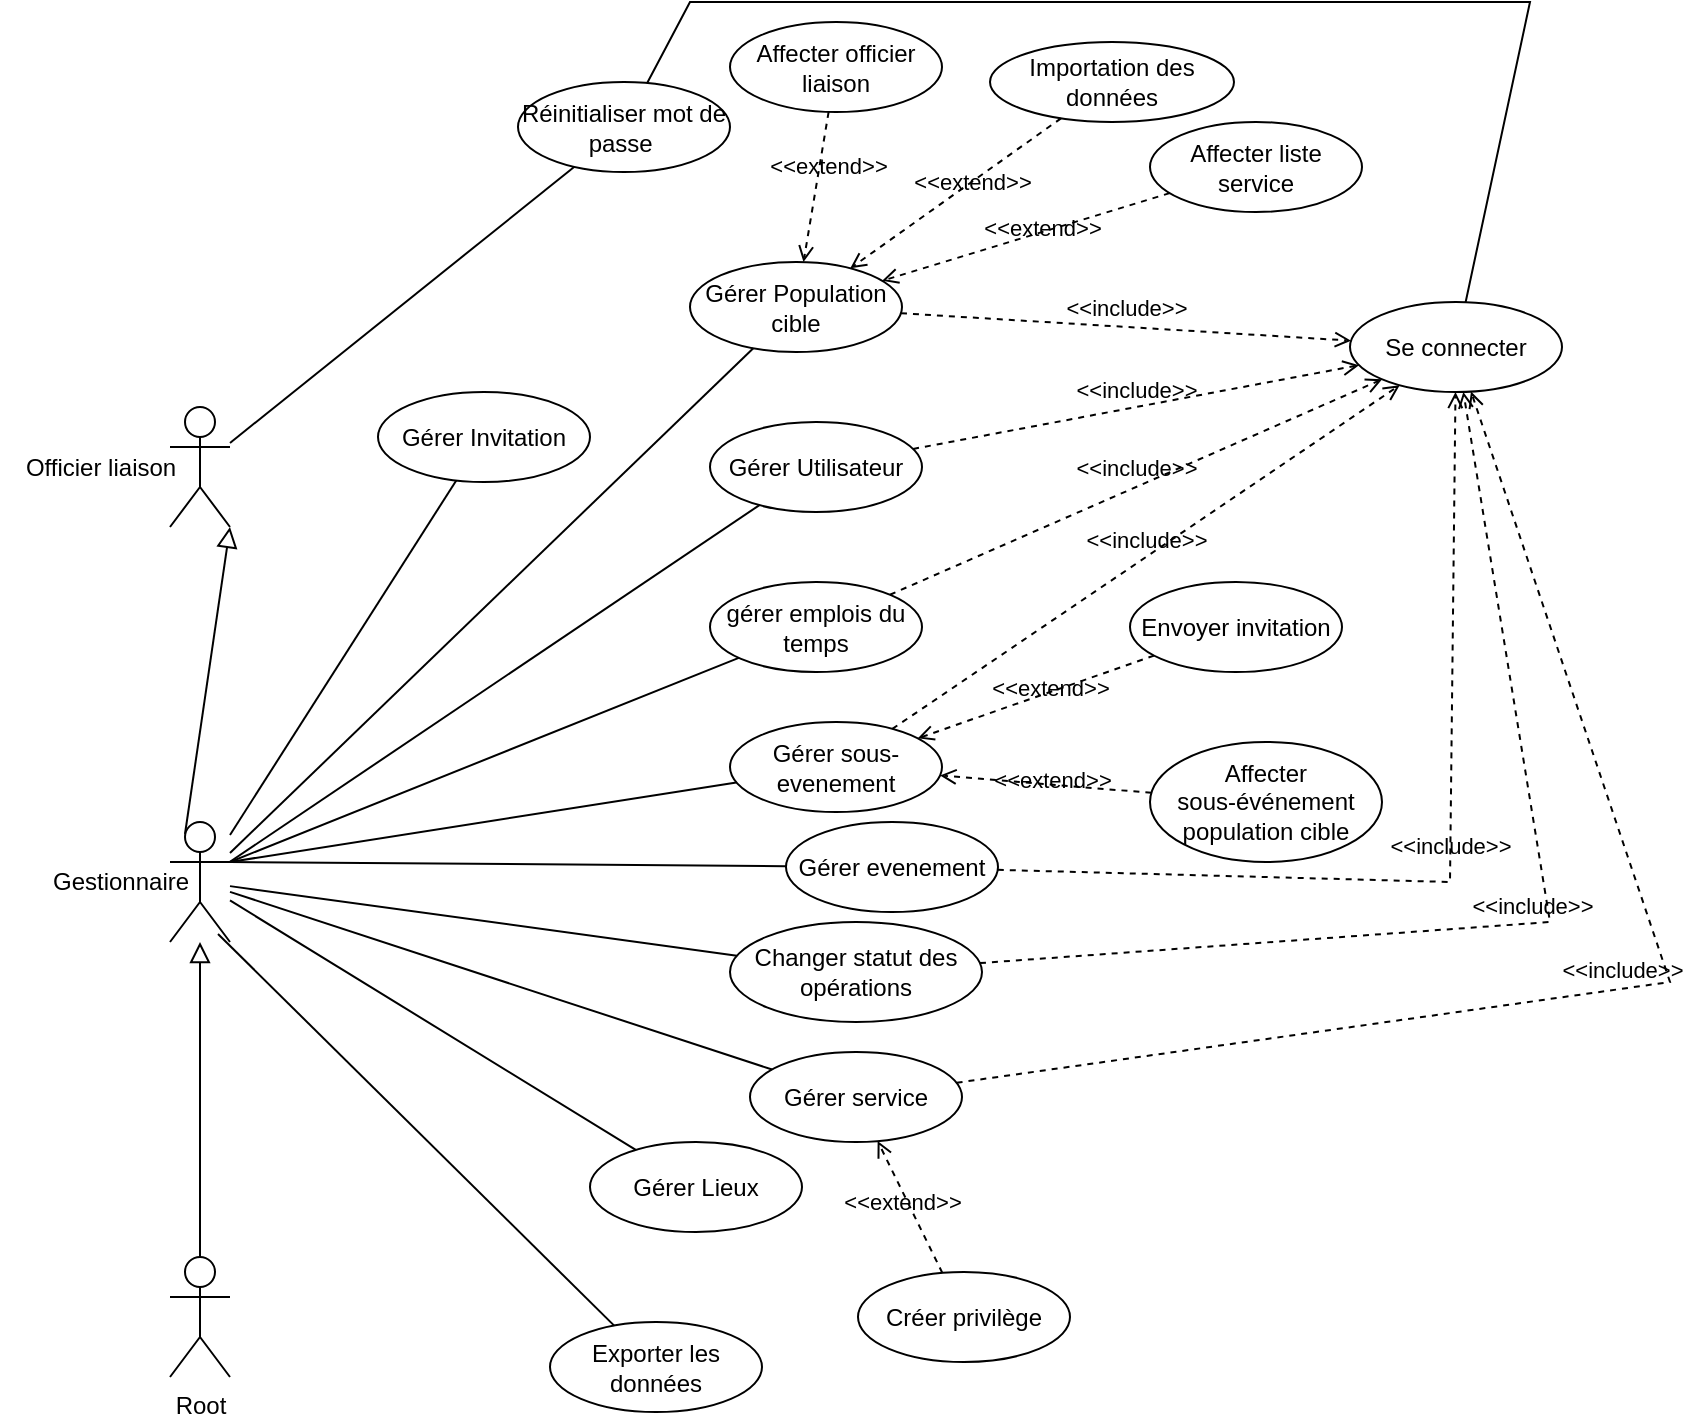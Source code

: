 <mxfile version="22.0.8" type="github" pages="5">
  <diagram name="DCU-ACCUEIL-PROTOCOLE" id="l3ZqBA-5NZKBSmxzDGHb">
    <mxGraphModel dx="1775" dy="1903" grid="1" gridSize="10" guides="1" tooltips="1" connect="1" arrows="1" fold="1" page="1" pageScale="1" pageWidth="827" pageHeight="1169" math="0" shadow="0">
      <root>
        <mxCell id="0" />
        <mxCell id="1" parent="0" />
        <mxCell id="2safi882rtIeYSR7A9-A-1" value="" style="shape=umlActor;verticalLabelPosition=bottom;verticalAlign=top;html=1;" parent="1" vertex="1">
          <mxGeometry y="260" width="30" height="60" as="geometry" />
        </mxCell>
        <mxCell id="2safi882rtIeYSR7A9-A-3" value="Root" style="shape=umlActor;verticalLabelPosition=bottom;verticalAlign=top;html=1;" parent="1" vertex="1">
          <mxGeometry y="477.5" width="30" height="60" as="geometry" />
        </mxCell>
        <mxCell id="2safi882rtIeYSR7A9-A-4" value="" style="endArrow=block;html=1;rounded=0;align=center;verticalAlign=bottom;endFill=0;labelBackgroundColor=none;endSize=8;" parent="1" source="2safi882rtIeYSR7A9-A-3" target="2safi882rtIeYSR7A9-A-1" edge="1">
          <mxGeometry relative="1" as="geometry">
            <mxPoint x="350" y="410" as="sourcePoint" />
            <mxPoint x="510" y="410" as="targetPoint" />
          </mxGeometry>
        </mxCell>
        <mxCell id="2safi882rtIeYSR7A9-A-5" value="" style="resizable=0;html=1;align=center;verticalAlign=top;labelBackgroundColor=none;" parent="2safi882rtIeYSR7A9-A-4" connectable="0" vertex="1">
          <mxGeometry relative="1" as="geometry" />
        </mxCell>
        <mxCell id="2safi882rtIeYSR7A9-A-7" value="Gestionnaire" style="text;html=1;align=center;verticalAlign=middle;resizable=0;points=[];autosize=1;strokeColor=none;fillColor=none;" parent="1" vertex="1">
          <mxGeometry x="-70" y="275" width="90" height="30" as="geometry" />
        </mxCell>
        <mxCell id="2safi882rtIeYSR7A9-A-15" value="Gérer Utilisateur" style="ellipse;whiteSpace=wrap;html=1;" parent="1" vertex="1">
          <mxGeometry x="270" y="60" width="106" height="45" as="geometry" />
        </mxCell>
        <mxCell id="2safi882rtIeYSR7A9-A-20" value="" style="endArrow=none;startArrow=none;endFill=0;startFill=0;endSize=8;html=1;verticalAlign=bottom;labelBackgroundColor=none;strokeWidth=1;rounded=0;" parent="1" source="2safi882rtIeYSR7A9-A-1" target="2safi882rtIeYSR7A9-A-15" edge="1">
          <mxGeometry width="160" relative="1" as="geometry">
            <mxPoint x="410" y="260" as="sourcePoint" />
            <mxPoint x="570" y="260" as="targetPoint" />
          </mxGeometry>
        </mxCell>
        <mxCell id="2safi882rtIeYSR7A9-A-21" value="Gérer Population cible" style="ellipse;whiteSpace=wrap;html=1;" parent="1" vertex="1">
          <mxGeometry x="260" y="-20" width="106" height="45" as="geometry" />
        </mxCell>
        <mxCell id="2safi882rtIeYSR7A9-A-22" value="" style="endArrow=none;startArrow=none;endFill=0;startFill=0;endSize=8;html=1;verticalAlign=bottom;labelBackgroundColor=none;strokeWidth=1;rounded=0;" parent="1" source="2safi882rtIeYSR7A9-A-1" target="2safi882rtIeYSR7A9-A-21" edge="1">
          <mxGeometry width="160" relative="1" as="geometry">
            <mxPoint x="140" y="310" as="sourcePoint" />
            <mxPoint x="304" y="308" as="targetPoint" />
          </mxGeometry>
        </mxCell>
        <mxCell id="2safi882rtIeYSR7A9-A-23" value="Affecter officier liaison" style="ellipse;whiteSpace=wrap;html=1;" parent="1" vertex="1">
          <mxGeometry x="280" y="-140" width="106" height="45" as="geometry" />
        </mxCell>
        <mxCell id="2safi882rtIeYSR7A9-A-29" value="Se connecter" style="ellipse;whiteSpace=wrap;html=1;" parent="1" vertex="1">
          <mxGeometry x="590" width="106" height="45" as="geometry" />
        </mxCell>
        <mxCell id="2safi882rtIeYSR7A9-A-31" value="&amp;lt;&amp;lt;include&amp;gt;&amp;gt;" style="html=1;verticalAlign=bottom;labelBackgroundColor=none;endArrow=open;endFill=0;dashed=1;rounded=0;" parent="1" source="2safi882rtIeYSR7A9-A-21" target="2safi882rtIeYSR7A9-A-29" edge="1">
          <mxGeometry width="160" relative="1" as="geometry">
            <mxPoint x="470" y="460" as="sourcePoint" />
            <mxPoint x="630" y="460" as="targetPoint" />
          </mxGeometry>
        </mxCell>
        <mxCell id="2safi882rtIeYSR7A9-A-32" value="&amp;lt;&amp;lt;include&amp;gt;&amp;gt;" style="html=1;verticalAlign=bottom;labelBackgroundColor=none;endArrow=open;endFill=0;dashed=1;rounded=0;" parent="1" source="2safi882rtIeYSR7A9-A-15" target="2safi882rtIeYSR7A9-A-29" edge="1">
          <mxGeometry width="160" relative="1" as="geometry">
            <mxPoint x="420" y="297" as="sourcePoint" />
            <mxPoint x="620" y="297" as="targetPoint" />
          </mxGeometry>
        </mxCell>
        <mxCell id="2safi882rtIeYSR7A9-A-37" value="Importation des données" style="ellipse;whiteSpace=wrap;html=1;" parent="1" vertex="1">
          <mxGeometry x="410" y="-130" width="122" height="40" as="geometry" />
        </mxCell>
        <mxCell id="2safi882rtIeYSR7A9-A-39" value="&amp;lt;&amp;lt;extend&amp;gt;&amp;gt;" style="html=1;verticalAlign=bottom;labelBackgroundColor=none;endArrow=open;endFill=0;dashed=1;rounded=0;" parent="1" source="2safi882rtIeYSR7A9-A-37" target="2safi882rtIeYSR7A9-A-21" edge="1">
          <mxGeometry x="-0.079" y="6" width="160" relative="1" as="geometry">
            <mxPoint x="576" y="450" as="sourcePoint" />
            <mxPoint x="490" y="379" as="targetPoint" />
            <mxPoint y="1" as="offset" />
          </mxGeometry>
        </mxCell>
        <mxCell id="2safi882rtIeYSR7A9-A-40" value="Gérer Lieux" style="ellipse;whiteSpace=wrap;html=1;" parent="1" vertex="1">
          <mxGeometry x="210" y="420" width="106" height="45" as="geometry" />
        </mxCell>
        <mxCell id="2safi882rtIeYSR7A9-A-41" value="" style="endArrow=none;startArrow=none;endFill=0;startFill=0;endSize=8;html=1;verticalAlign=bottom;labelBackgroundColor=none;strokeWidth=1;rounded=0;" parent="1" source="2safi882rtIeYSR7A9-A-1" target="2safi882rtIeYSR7A9-A-40" edge="1">
          <mxGeometry width="160" relative="1" as="geometry">
            <mxPoint x="140" y="310" as="sourcePoint" />
            <mxPoint x="304" y="308" as="targetPoint" />
          </mxGeometry>
        </mxCell>
        <mxCell id="2safi882rtIeYSR7A9-A-43" value="Affecter liste service" style="ellipse;whiteSpace=wrap;html=1;" parent="1" vertex="1">
          <mxGeometry x="490" y="-90" width="106" height="45" as="geometry" />
        </mxCell>
        <mxCell id="2safi882rtIeYSR7A9-A-44" value="&amp;lt;&amp;lt;extend&amp;gt;&amp;gt;" style="html=1;verticalAlign=bottom;labelBackgroundColor=none;endArrow=open;endFill=0;dashed=1;rounded=0;" parent="1" source="2safi882rtIeYSR7A9-A-43" target="2safi882rtIeYSR7A9-A-21" edge="1">
          <mxGeometry x="-0.079" y="6" width="160" relative="1" as="geometry">
            <mxPoint x="432" y="460" as="sourcePoint" />
            <mxPoint x="346" y="389" as="targetPoint" />
            <mxPoint y="1" as="offset" />
          </mxGeometry>
        </mxCell>
        <mxCell id="2safi882rtIeYSR7A9-A-45" value="Gérer service" style="ellipse;whiteSpace=wrap;html=1;" parent="1" vertex="1">
          <mxGeometry x="290" y="375" width="106" height="45" as="geometry" />
        </mxCell>
        <mxCell id="2safi882rtIeYSR7A9-A-46" value="" style="endArrow=none;startArrow=none;endFill=0;startFill=0;endSize=8;html=1;verticalAlign=bottom;labelBackgroundColor=none;strokeWidth=1;rounded=0;" parent="1" source="2safi882rtIeYSR7A9-A-1" target="2safi882rtIeYSR7A9-A-45" edge="1">
          <mxGeometry width="160" relative="1" as="geometry">
            <mxPoint x="140" y="314" as="sourcePoint" />
            <mxPoint x="341" y="362" as="targetPoint" />
          </mxGeometry>
        </mxCell>
        <mxCell id="2safi882rtIeYSR7A9-A-48" value="Créer privilège" style="ellipse;whiteSpace=wrap;html=1;" parent="1" vertex="1">
          <mxGeometry x="344" y="485" width="106" height="45" as="geometry" />
        </mxCell>
        <mxCell id="2safi882rtIeYSR7A9-A-49" value="&amp;lt;&amp;lt;extend&amp;gt;&amp;gt;" style="html=1;verticalAlign=bottom;labelBackgroundColor=none;endArrow=open;endFill=0;dashed=1;rounded=0;" parent="1" source="2safi882rtIeYSR7A9-A-48" target="2safi882rtIeYSR7A9-A-45" edge="1">
          <mxGeometry x="-0.079" y="6" width="160" relative="1" as="geometry">
            <mxPoint x="420" y="470" as="sourcePoint" />
            <mxPoint x="346" y="414" as="targetPoint" />
            <mxPoint y="1" as="offset" />
          </mxGeometry>
        </mxCell>
        <mxCell id="irsKMWYD9HWggmVdlU3C-1" value="Gérer sous-evenement" style="ellipse;whiteSpace=wrap;html=1;" parent="1" vertex="1">
          <mxGeometry x="280" y="210" width="106" height="45" as="geometry" />
        </mxCell>
        <mxCell id="irsKMWYD9HWggmVdlU3C-2" value="" style="endArrow=none;startArrow=none;endFill=0;startFill=0;endSize=8;html=1;verticalAlign=bottom;labelBackgroundColor=none;strokeWidth=1;rounded=0;exitX=1;exitY=0.333;exitDx=0;exitDy=0;exitPerimeter=0;" parent="1" source="2safi882rtIeYSR7A9-A-1" target="irsKMWYD9HWggmVdlU3C-1" edge="1">
          <mxGeometry width="160" relative="1" as="geometry">
            <mxPoint x="140" y="225" as="sourcePoint" />
            <mxPoint x="324" y="186" as="targetPoint" />
          </mxGeometry>
        </mxCell>
        <mxCell id="irsKMWYD9HWggmVdlU3C-3" value="Gérer evenement" style="ellipse;whiteSpace=wrap;html=1;" parent="1" vertex="1">
          <mxGeometry x="308" y="260" width="106" height="45" as="geometry" />
        </mxCell>
        <mxCell id="irsKMWYD9HWggmVdlU3C-4" value="" style="endArrow=none;startArrow=none;endFill=0;startFill=0;endSize=8;html=1;verticalAlign=bottom;labelBackgroundColor=none;strokeWidth=1;rounded=0;exitX=1;exitY=0.333;exitDx=0;exitDy=0;exitPerimeter=0;" parent="1" source="2safi882rtIeYSR7A9-A-1" target="irsKMWYD9HWggmVdlU3C-3" edge="1">
          <mxGeometry width="160" relative="1" as="geometry">
            <mxPoint x="140" y="300" as="sourcePoint" />
            <mxPoint x="319" y="152" as="targetPoint" />
          </mxGeometry>
        </mxCell>
        <mxCell id="irsKMWYD9HWggmVdlU3C-6" value="Exporter les données" style="ellipse;whiteSpace=wrap;html=1;" parent="1" vertex="1">
          <mxGeometry x="190" y="510" width="106" height="45" as="geometry" />
        </mxCell>
        <mxCell id="irsKMWYD9HWggmVdlU3C-7" value="" style="endArrow=none;startArrow=none;endFill=0;startFill=0;endSize=8;html=1;verticalAlign=bottom;labelBackgroundColor=none;strokeWidth=1;rounded=0;exitX=0.8;exitY=0.933;exitDx=0;exitDy=0;exitPerimeter=0;" parent="1" source="2safi882rtIeYSR7A9-A-1" target="irsKMWYD9HWggmVdlU3C-6" edge="1">
          <mxGeometry width="160" relative="1" as="geometry">
            <mxPoint x="140" y="324" as="sourcePoint" />
            <mxPoint x="252" y="432" as="targetPoint" />
          </mxGeometry>
        </mxCell>
        <mxCell id="irsKMWYD9HWggmVdlU3C-10" value="&amp;lt;&amp;lt;extend&amp;gt;&amp;gt;" style="html=1;verticalAlign=bottom;labelBackgroundColor=none;endArrow=open;endFill=0;dashed=1;rounded=0;" parent="1" source="irsKMWYD9HWggmVdlU3C-9" target="irsKMWYD9HWggmVdlU3C-1" edge="1">
          <mxGeometry x="-0.079" y="6" width="160" relative="1" as="geometry">
            <mxPoint x="458" y="200" as="sourcePoint" />
            <mxPoint x="414" y="100" as="targetPoint" />
            <mxPoint y="1" as="offset" />
          </mxGeometry>
        </mxCell>
        <mxCell id="irsKMWYD9HWggmVdlU3C-12" value="Affecter sous-événement population cible" style="ellipse;whiteSpace=wrap;html=1;" parent="1" vertex="1">
          <mxGeometry x="490" y="220" width="116" height="60" as="geometry" />
        </mxCell>
        <mxCell id="irsKMWYD9HWggmVdlU3C-13" value="&amp;lt;&amp;lt;extend&amp;gt;&amp;gt;" style="html=1;verticalAlign=bottom;labelBackgroundColor=none;endArrow=open;endFill=0;dashed=1;rounded=0;" parent="1" source="irsKMWYD9HWggmVdlU3C-12" target="irsKMWYD9HWggmVdlU3C-1" edge="1">
          <mxGeometry x="-0.079" y="6" width="160" relative="1" as="geometry">
            <mxPoint x="526" y="120" as="sourcePoint" />
            <mxPoint x="446" y="139" as="targetPoint" />
            <mxPoint y="1" as="offset" />
          </mxGeometry>
        </mxCell>
        <mxCell id="irsKMWYD9HWggmVdlU3C-14" value="gérer emplois du temps" style="ellipse;whiteSpace=wrap;html=1;" parent="1" vertex="1">
          <mxGeometry x="270" y="140" width="106" height="45" as="geometry" />
        </mxCell>
        <mxCell id="irsKMWYD9HWggmVdlU3C-15" value="" style="endArrow=none;startArrow=none;endFill=0;startFill=0;endSize=8;html=1;verticalAlign=bottom;labelBackgroundColor=none;strokeWidth=1;rounded=0;exitX=1;exitY=0.333;exitDx=0;exitDy=0;exitPerimeter=0;" parent="1" source="2safi882rtIeYSR7A9-A-1" target="irsKMWYD9HWggmVdlU3C-14" edge="1">
          <mxGeometry width="160" relative="1" as="geometry">
            <mxPoint x="140" y="300" as="sourcePoint" />
            <mxPoint x="319" y="152" as="targetPoint" />
          </mxGeometry>
        </mxCell>
        <mxCell id="zXkAjKGNNKHjwaJGZXHS-3" value="" style="shape=umlActor;verticalLabelPosition=bottom;verticalAlign=top;html=1;" parent="1" vertex="1">
          <mxGeometry y="52.5" width="30" height="60" as="geometry" />
        </mxCell>
        <mxCell id="zXkAjKGNNKHjwaJGZXHS-4" value="Officier liaison" style="text;html=1;align=center;verticalAlign=middle;resizable=0;points=[];autosize=1;strokeColor=none;fillColor=none;" parent="1" vertex="1">
          <mxGeometry x="-85" y="67.5" width="100" height="30" as="geometry" />
        </mxCell>
        <mxCell id="zXkAjKGNNKHjwaJGZXHS-5" value="" style="endArrow=block;html=1;rounded=0;align=center;verticalAlign=bottom;endFill=0;labelBackgroundColor=none;endSize=8;exitX=0.25;exitY=0.1;exitDx=0;exitDy=0;exitPerimeter=0;entryX=1;entryY=1;entryDx=0;entryDy=0;entryPerimeter=0;" parent="1" source="2safi882rtIeYSR7A9-A-1" target="zXkAjKGNNKHjwaJGZXHS-3" edge="1">
          <mxGeometry relative="1" as="geometry">
            <mxPoint x="19" y="298" as="sourcePoint" />
            <mxPoint x="19" y="140" as="targetPoint" />
          </mxGeometry>
        </mxCell>
        <mxCell id="zXkAjKGNNKHjwaJGZXHS-6" value="" style="resizable=0;html=1;align=center;verticalAlign=top;labelBackgroundColor=none;" parent="zXkAjKGNNKHjwaJGZXHS-5" connectable="0" vertex="1">
          <mxGeometry relative="1" as="geometry" />
        </mxCell>
        <mxCell id="zXkAjKGNNKHjwaJGZXHS-7" value="Réinitialiser mot de passe&amp;nbsp;" style="ellipse;whiteSpace=wrap;html=1;" parent="1" vertex="1">
          <mxGeometry x="174" y="-110" width="106" height="45" as="geometry" />
        </mxCell>
        <mxCell id="zXkAjKGNNKHjwaJGZXHS-8" value="" style="endArrow=none;startArrow=none;endFill=0;startFill=0;endSize=8;html=1;verticalAlign=bottom;labelBackgroundColor=none;strokeWidth=1;rounded=0;" parent="1" source="zXkAjKGNNKHjwaJGZXHS-3" target="zXkAjKGNNKHjwaJGZXHS-7" edge="1">
          <mxGeometry width="160" relative="1" as="geometry">
            <mxPoint x="90" y="100" as="sourcePoint" />
            <mxPoint x="288" y="296" as="targetPoint" />
          </mxGeometry>
        </mxCell>
        <mxCell id="zXkAjKGNNKHjwaJGZXHS-9" value="&amp;lt;&amp;lt;extend&amp;gt;&amp;gt;" style="html=1;verticalAlign=bottom;labelBackgroundColor=none;endArrow=open;endFill=0;dashed=1;rounded=0;" parent="1" source="2safi882rtIeYSR7A9-A-23" target="2safi882rtIeYSR7A9-A-21" edge="1">
          <mxGeometry x="-0.079" y="6" width="160" relative="1" as="geometry">
            <mxPoint x="589" y="380" as="sourcePoint" />
            <mxPoint x="435" y="-65" as="targetPoint" />
            <mxPoint y="1" as="offset" />
          </mxGeometry>
        </mxCell>
        <mxCell id="irsKMWYD9HWggmVdlU3C-9" value="Envoyer invitation" style="ellipse;whiteSpace=wrap;html=1;" parent="1" vertex="1">
          <mxGeometry x="480" y="140" width="106" height="45" as="geometry" />
        </mxCell>
        <mxCell id="zXkAjKGNNKHjwaJGZXHS-11" value="" style="endArrow=none;startArrow=none;endFill=0;startFill=0;endSize=8;html=1;verticalAlign=bottom;labelBackgroundColor=none;strokeWidth=1;rounded=0;" parent="1" source="zXkAjKGNNKHjwaJGZXHS-7" target="2safi882rtIeYSR7A9-A-29" edge="1">
          <mxGeometry width="160" relative="1" as="geometry">
            <mxPoint x="348" y="-100" as="sourcePoint" />
            <mxPoint x="520" y="-238" as="targetPoint" />
            <Array as="points">
              <mxPoint x="260" y="-150" />
              <mxPoint x="680" y="-150" />
            </Array>
          </mxGeometry>
        </mxCell>
        <mxCell id="l95YCqC6e5ltlGONsShg-1" value="Changer statut des opérations" style="ellipse;whiteSpace=wrap;html=1;" vertex="1" parent="1">
          <mxGeometry x="280" y="310" width="126" height="50" as="geometry" />
        </mxCell>
        <mxCell id="l95YCqC6e5ltlGONsShg-2" value="" style="endArrow=none;startArrow=none;endFill=0;startFill=0;endSize=8;html=1;verticalAlign=bottom;labelBackgroundColor=none;strokeWidth=1;rounded=0;" edge="1" parent="1" source="2safi882rtIeYSR7A9-A-1" target="l95YCqC6e5ltlGONsShg-1">
          <mxGeometry width="160" relative="1" as="geometry">
            <mxPoint x="66" y="320" as="sourcePoint" />
            <mxPoint x="344" y="322" as="targetPoint" />
          </mxGeometry>
        </mxCell>
        <mxCell id="AMLmChHRTjLU_s19XN35-1" value="Gérer Invitation" style="ellipse;whiteSpace=wrap;html=1;" vertex="1" parent="1">
          <mxGeometry x="104" y="45" width="106" height="45" as="geometry" />
        </mxCell>
        <mxCell id="AMLmChHRTjLU_s19XN35-2" value="" style="endArrow=none;startArrow=none;endFill=0;startFill=0;endSize=8;html=1;verticalAlign=bottom;labelBackgroundColor=none;strokeWidth=1;rounded=0;" edge="1" parent="1" source="2safi882rtIeYSR7A9-A-1" target="AMLmChHRTjLU_s19XN35-1">
          <mxGeometry width="160" relative="1" as="geometry">
            <mxPoint x="40" y="286" as="sourcePoint" />
            <mxPoint x="302" y="33" as="targetPoint" />
          </mxGeometry>
        </mxCell>
        <mxCell id="AMLmChHRTjLU_s19XN35-3" value="&amp;lt;&amp;lt;include&amp;gt;&amp;gt;" style="html=1;verticalAlign=bottom;labelBackgroundColor=none;endArrow=open;endFill=0;dashed=1;rounded=0;" edge="1" parent="1" source="irsKMWYD9HWggmVdlU3C-14" target="2safi882rtIeYSR7A9-A-29">
          <mxGeometry width="160" relative="1" as="geometry">
            <mxPoint x="382" y="83" as="sourcePoint" />
            <mxPoint x="605" y="42" as="targetPoint" />
          </mxGeometry>
        </mxCell>
        <mxCell id="AMLmChHRTjLU_s19XN35-4" value="&amp;lt;&amp;lt;include&amp;gt;&amp;gt;" style="html=1;verticalAlign=bottom;labelBackgroundColor=none;endArrow=open;endFill=0;dashed=1;rounded=0;" edge="1" parent="1" source="irsKMWYD9HWggmVdlU3C-1" target="2safi882rtIeYSR7A9-A-29">
          <mxGeometry width="160" relative="1" as="geometry">
            <mxPoint x="392" y="93" as="sourcePoint" />
            <mxPoint x="615" y="52" as="targetPoint" />
          </mxGeometry>
        </mxCell>
        <mxCell id="AMLmChHRTjLU_s19XN35-5" value="&amp;lt;&amp;lt;include&amp;gt;&amp;gt;" style="html=1;verticalAlign=bottom;labelBackgroundColor=none;endArrow=open;endFill=0;dashed=1;rounded=0;" edge="1" parent="1" source="irsKMWYD9HWggmVdlU3C-3" target="2safi882rtIeYSR7A9-A-29">
          <mxGeometry width="160" relative="1" as="geometry">
            <mxPoint x="490" y="360" as="sourcePoint" />
            <mxPoint x="713" y="319" as="targetPoint" />
            <Array as="points">
              <mxPoint x="640" y="290" />
            </Array>
          </mxGeometry>
        </mxCell>
        <mxCell id="AMLmChHRTjLU_s19XN35-6" value="&amp;lt;&amp;lt;include&amp;gt;&amp;gt;" style="html=1;verticalAlign=bottom;labelBackgroundColor=none;endArrow=open;endFill=0;dashed=1;rounded=0;" edge="1" parent="1" source="l95YCqC6e5ltlGONsShg-1" target="2safi882rtIeYSR7A9-A-29">
          <mxGeometry width="160" relative="1" as="geometry">
            <mxPoint x="460" y="361" as="sourcePoint" />
            <mxPoint x="683" y="320" as="targetPoint" />
            <Array as="points">
              <mxPoint x="690" y="310" />
            </Array>
          </mxGeometry>
        </mxCell>
        <mxCell id="AMLmChHRTjLU_s19XN35-7" value="&amp;lt;&amp;lt;include&amp;gt;&amp;gt;" style="html=1;verticalAlign=bottom;labelBackgroundColor=none;endArrow=open;endFill=0;dashed=1;rounded=0;" edge="1" parent="1" source="2safi882rtIeYSR7A9-A-45" target="2safi882rtIeYSR7A9-A-29">
          <mxGeometry width="160" relative="1" as="geometry">
            <mxPoint x="436.5" y="391" as="sourcePoint" />
            <mxPoint x="659.5" y="350" as="targetPoint" />
            <Array as="points">
              <mxPoint x="750" y="340" />
            </Array>
          </mxGeometry>
        </mxCell>
      </root>
    </mxGraphModel>
  </diagram>
  <diagram id="LC8L_AnkPY6zp3M6hMyl" name="DCU-TRANSPORT">
    <mxGraphModel dx="995" dy="771" grid="1" gridSize="10" guides="1" tooltips="1" connect="1" arrows="1" fold="1" page="1" pageScale="1" pageWidth="827" pageHeight="1169" math="0" shadow="0">
      <root>
        <mxCell id="0" />
        <mxCell id="1" parent="0" />
        <mxCell id="xHV0Y_eDEjnt71AxiFM6-1" value="" style="shape=umlActor;verticalLabelPosition=bottom;verticalAlign=top;html=1;" parent="1" vertex="1">
          <mxGeometry x="100" y="270" width="30" height="60" as="geometry" />
        </mxCell>
        <mxCell id="dIymOfAqd8Z1cLGg8AZw-1" value="Gestionnaire" style="text;html=1;align=center;verticalAlign=middle;resizable=0;points=[];autosize=1;strokeColor=none;fillColor=none;" parent="1" vertex="1">
          <mxGeometry x="25" y="285" width="90" height="30" as="geometry" />
        </mxCell>
        <mxCell id="Vz_rZ_m3sSlnc9Wt_4M8-1" value="Gérer Prestataire" style="ellipse;whiteSpace=wrap;html=1;" parent="1" vertex="1">
          <mxGeometry x="308" y="150" width="106" height="45" as="geometry" />
        </mxCell>
        <mxCell id="xe5fgyrwq69Np7yswqrZ-1" value="" style="endArrow=none;startArrow=none;endFill=0;startFill=0;endSize=8;html=1;verticalAlign=bottom;labelBackgroundColor=none;strokeWidth=1;rounded=0;exitX=0.567;exitY=0.167;exitDx=0;exitDy=0;exitPerimeter=0;" parent="1" source="xHV0Y_eDEjnt71AxiFM6-1" target="Vz_rZ_m3sSlnc9Wt_4M8-1" edge="1">
          <mxGeometry width="160" relative="1" as="geometry">
            <mxPoint x="130" y="297" as="sourcePoint" />
            <mxPoint x="314" y="258" as="targetPoint" />
          </mxGeometry>
        </mxCell>
        <mxCell id="xe5fgyrwq69Np7yswqrZ-2" value="Gérer flotte&amp;nbsp;de véhicule" style="ellipse;whiteSpace=wrap;html=1;" parent="1" vertex="1">
          <mxGeometry x="330" y="250" width="106" height="45" as="geometry" />
        </mxCell>
        <mxCell id="xe5fgyrwq69Np7yswqrZ-3" value="" style="endArrow=none;startArrow=none;endFill=0;startFill=0;endSize=8;html=1;verticalAlign=bottom;labelBackgroundColor=none;strokeWidth=1;rounded=0;" parent="1" source="xHV0Y_eDEjnt71AxiFM6-1" target="xe5fgyrwq69Np7yswqrZ-2" edge="1">
          <mxGeometry width="160" relative="1" as="geometry">
            <mxPoint x="127" y="290" as="sourcePoint" />
            <mxPoint x="334" y="199" as="targetPoint" />
          </mxGeometry>
        </mxCell>
        <mxCell id="xe5fgyrwq69Np7yswqrZ-5" value="Affecter Chauffeur" style="ellipse;whiteSpace=wrap;html=1;" parent="1" vertex="1">
          <mxGeometry x="260" y="30" width="106" height="45" as="geometry" />
        </mxCell>
        <mxCell id="I-TsPZ9aq3Y1WVlfevty-1" value="&amp;lt;&amp;lt;extend&amp;gt;&amp;gt;" style="html=1;verticalAlign=bottom;labelBackgroundColor=none;endArrow=open;endFill=0;dashed=1;rounded=0;" parent="1" source="xe5fgyrwq69Np7yswqrZ-5" target="Vz_rZ_m3sSlnc9Wt_4M8-1" edge="1">
          <mxGeometry x="-0.079" y="6" width="160" relative="1" as="geometry">
            <mxPoint x="554" y="210" as="sourcePoint" />
            <mxPoint x="510" y="110" as="targetPoint" />
            <mxPoint y="1" as="offset" />
          </mxGeometry>
        </mxCell>
        <mxCell id="I-TsPZ9aq3Y1WVlfevty-2" value="" style="shape=umlActor;verticalLabelPosition=bottom;verticalAlign=top;html=1;" parent="1" vertex="1">
          <mxGeometry x="100" y="400" width="30" height="60" as="geometry" />
        </mxCell>
        <mxCell id="I-TsPZ9aq3Y1WVlfevty-3" value="Chauffeur" style="text;html=1;align=center;verticalAlign=middle;resizable=0;points=[];autosize=1;strokeColor=none;fillColor=none;" parent="1" vertex="1">
          <mxGeometry x="25" y="415" width="80" height="30" as="geometry" />
        </mxCell>
        <mxCell id="I-TsPZ9aq3Y1WVlfevty-4" value="Consulter informations course" style="ellipse;whiteSpace=wrap;html=1;" parent="1" vertex="1">
          <mxGeometry x="300" y="440" width="106" height="45" as="geometry" />
        </mxCell>
        <mxCell id="I-TsPZ9aq3Y1WVlfevty-5" value="" style="endArrow=none;startArrow=none;endFill=0;startFill=0;endSize=8;html=1;verticalAlign=bottom;labelBackgroundColor=none;strokeWidth=1;rounded=0;" parent="1" source="I-TsPZ9aq3Y1WVlfevty-2" target="I-TsPZ9aq3Y1WVlfevty-4" edge="1">
          <mxGeometry width="160" relative="1" as="geometry">
            <mxPoint x="160" y="435" as="sourcePoint" />
            <mxPoint x="361" y="415" as="targetPoint" />
          </mxGeometry>
        </mxCell>
        <mxCell id="I-TsPZ9aq3Y1WVlfevty-6" value="Voir course en cours" style="ellipse;whiteSpace=wrap;html=1;" parent="1" vertex="1">
          <mxGeometry x="330" y="320" width="106" height="45" as="geometry" />
        </mxCell>
        <mxCell id="I-TsPZ9aq3Y1WVlfevty-7" value="" style="endArrow=none;startArrow=none;endFill=0;startFill=0;endSize=8;html=1;verticalAlign=bottom;labelBackgroundColor=none;strokeWidth=1;rounded=0;" parent="1" source="xHV0Y_eDEjnt71AxiFM6-1" target="I-TsPZ9aq3Y1WVlfevty-6" edge="1">
          <mxGeometry width="160" relative="1" as="geometry">
            <mxPoint x="140" y="308" as="sourcePoint" />
            <mxPoint x="341" y="288" as="targetPoint" />
          </mxGeometry>
        </mxCell>
      </root>
    </mxGraphModel>
  </diagram>
  <diagram id="sQZBCtHGnqtDd8XtIQ3a" name="DS-GESTION-ACTIVITES">
    <mxGraphModel dx="737" dy="571" grid="1" gridSize="10" guides="1" tooltips="1" connect="1" arrows="1" fold="1" page="1" pageScale="1" pageWidth="827" pageHeight="1169" math="0" shadow="0">
      <root>
        <mxCell id="0" />
        <mxCell id="1" parent="0" />
        <mxCell id="Q8UecYEkamD33LN7CliR-3" value="web-admin" style="shape=umlLifeline;perimeter=lifelinePerimeter;whiteSpace=wrap;html=1;container=1;dropTarget=0;collapsible=0;recursiveResize=0;outlineConnect=0;portConstraint=eastwest;newEdgeStyle={&quot;curved&quot;:0,&quot;rounded&quot;:0};" vertex="1" parent="1">
          <mxGeometry x="260" y="120" width="110" height="310" as="geometry" />
        </mxCell>
        <mxCell id="Q8UecYEkamD33LN7CliR-4" value="Ms" style="shape=umlLifeline;perimeter=lifelinePerimeter;whiteSpace=wrap;html=1;container=1;dropTarget=0;collapsible=0;recursiveResize=0;outlineConnect=0;portConstraint=eastwest;newEdgeStyle={&quot;curved&quot;:0,&quot;rounded&quot;:0};" vertex="1" parent="1">
          <mxGeometry x="435" y="120" width="100" height="520" as="geometry" />
        </mxCell>
        <mxCell id="Pj_iVCzO-6pWhJKZxHYT-15" value="" style="html=1;points=[[0,0,0,0,5],[0,1,0,0,-5],[1,0,0,0,5],[1,1,0,0,-5]];perimeter=orthogonalPerimeter;outlineConnect=0;targetShapes=umlLifeline;portConstraint=eastwest;newEdgeStyle={&quot;curved&quot;:0,&quot;rounded&quot;:0};" vertex="1" parent="Q8UecYEkamD33LN7CliR-4">
          <mxGeometry x="45" y="460" width="10" height="40" as="geometry" />
        </mxCell>
        <mxCell id="Pj_iVCzO-6pWhJKZxHYT-16" value="exécution du process d&#39;envoi d&#39;invitation par &lt;br&gt;mail, SMS, WhatsApp" style="html=1;align=left;spacingLeft=2;endArrow=block;rounded=0;edgeStyle=orthogonalEdgeStyle;curved=0;rounded=0;" edge="1" parent="Q8UecYEkamD33LN7CliR-4" target="Pj_iVCzO-6pWhJKZxHYT-15">
          <mxGeometry relative="1" as="geometry">
            <mxPoint x="50" y="440" as="sourcePoint" />
            <Array as="points">
              <mxPoint x="80" y="470" />
            </Array>
          </mxGeometry>
        </mxCell>
        <mxCell id="wpPcwlIOQUnggq_UXdYO-1" value="" style="shape=umlLifeline;perimeter=lifelinePerimeter;whiteSpace=wrap;html=1;container=1;dropTarget=0;collapsible=0;recursiveResize=0;outlineConnect=0;portConstraint=eastwest;newEdgeStyle={&quot;curved&quot;:0,&quot;rounded&quot;:0};participant=umlActor;" vertex="1" parent="1">
          <mxGeometry x="140" y="120" width="20" height="300" as="geometry" />
        </mxCell>
        <mxCell id="wpPcwlIOQUnggq_UXdYO-2" value="Gestionnaire" style="text;html=1;align=center;verticalAlign=middle;resizable=0;points=[];autosize=1;strokeColor=none;fillColor=none;" vertex="1" parent="1">
          <mxGeometry x="105" y="90" width="90" height="30" as="geometry" />
        </mxCell>
        <mxCell id="wpPcwlIOQUnggq_UXdYO-7" value="Affecter activité à &lt;br&gt;une population cible" style="html=1;verticalAlign=bottom;endArrow=block;curved=0;rounded=0;" edge="1" parent="1">
          <mxGeometry x="-0.002" width="80" relative="1" as="geometry">
            <mxPoint x="149.759" y="288.0" as="sourcePoint" />
            <mxPoint x="314.5" y="288.0" as="targetPoint" />
            <mxPoint as="offset" />
          </mxGeometry>
        </mxCell>
        <mxCell id="wpPcwlIOQUnggq_UXdYO-8" value="Ref" style="shape=umlFrame;whiteSpace=wrap;html=1;pointerEvents=0;recursiveResize=0;container=1;collapsible=0;width=40;shadow=0;swimlaneFillColor=default;fontSize=13;height=20;" vertex="1" parent="1">
          <mxGeometry x="130" y="190" width="210" height="50" as="geometry" />
        </mxCell>
        <mxCell id="wpPcwlIOQUnggq_UXdYO-9" value="Authentification" style="text;align=center;html=1;fontSize=13;" vertex="1" parent="wpPcwlIOQUnggq_UXdYO-8">
          <mxGeometry width="100" height="20" relative="1" as="geometry">
            <mxPoint x="75" y="15" as="offset" />
          </mxGeometry>
        </mxCell>
        <mxCell id="Pj_iVCzO-6pWhJKZxHYT-1" value="" style="html=1;points=[[0,0,0,0,5],[0,1,0,0,-5],[1,0,0,0,5],[1,1,0,0,-5]];perimeter=orthogonalPerimeter;outlineConnect=0;targetShapes=umlLifeline;portConstraint=eastwest;newEdgeStyle={&quot;curved&quot;:0,&quot;rounded&quot;:0};" vertex="1" parent="1">
          <mxGeometry x="310" y="300" width="10" height="40" as="geometry" />
        </mxCell>
        <mxCell id="Pj_iVCzO-6pWhJKZxHYT-2" value="" style="html=1;points=[[0,0,0,0,5],[0,1,0,0,-5],[1,0,0,0,5],[1,1,0,0,-5]];perimeter=orthogonalPerimeter;outlineConnect=0;targetShapes=umlLifeline;portConstraint=eastwest;newEdgeStyle={&quot;curved&quot;:0,&quot;rounded&quot;:0};" vertex="1" parent="1">
          <mxGeometry x="480" y="340" width="10" height="40" as="geometry" />
        </mxCell>
        <mxCell id="Pj_iVCzO-6pWhJKZxHYT-3" value="" style="html=1;points=[[0,0,0,0,5],[0,1,0,0,-5],[1,0,0,0,5],[1,1,0,0,-5]];perimeter=orthogonalPerimeter;outlineConnect=0;targetShapes=umlLifeline;portConstraint=eastwest;newEdgeStyle={&quot;curved&quot;:0,&quot;rounded&quot;:0};" vertex="1" parent="1">
          <mxGeometry x="480" y="430" width="10" height="40" as="geometry" />
        </mxCell>
        <mxCell id="Pj_iVCzO-6pWhJKZxHYT-4" value="vérification&lt;br&gt;des services &lt;br&gt;associés" style="html=1;align=left;spacingLeft=2;endArrow=block;rounded=0;edgeStyle=orthogonalEdgeStyle;curved=0;rounded=0;" edge="1" parent="1" target="Pj_iVCzO-6pWhJKZxHYT-3">
          <mxGeometry relative="1" as="geometry">
            <mxPoint x="485" y="410" as="sourcePoint" />
            <Array as="points">
              <mxPoint x="515" y="440" />
            </Array>
          </mxGeometry>
        </mxCell>
        <mxCell id="Pj_iVCzO-6pWhJKZxHYT-5" value="Requête ajout PC" style="html=1;verticalAlign=bottom;endArrow=block;curved=0;rounded=0;" edge="1" parent="1">
          <mxGeometry x="-0.002" width="80" relative="1" as="geometry">
            <mxPoint x="320" y="331" as="sourcePoint" />
            <mxPoint x="484.5" y="331" as="targetPoint" />
            <mxPoint as="offset" />
          </mxGeometry>
        </mxCell>
        <mxCell id="Pj_iVCzO-6pWhJKZxHYT-6" value="vérification&lt;br&gt;donnée" style="html=1;align=left;spacingLeft=2;endArrow=block;rounded=0;edgeStyle=orthogonalEdgeStyle;curved=0;rounded=0;" edge="1" parent="1">
          <mxGeometry relative="1" as="geometry">
            <mxPoint x="480" y="340" as="sourcePoint" />
            <Array as="points">
              <mxPoint x="510" y="370" />
            </Array>
            <mxPoint x="490" y="370.04" as="targetPoint" />
          </mxGeometry>
        </mxCell>
        <mxCell id="Pj_iVCzO-6pWhJKZxHYT-7" value="" style="html=1;verticalAlign=bottom;labelBackgroundColor=none;endArrow=open;endFill=0;dashed=1;rounded=0;" edge="1" parent="1">
          <mxGeometry width="160" relative="1" as="geometry">
            <mxPoint x="484.5" y="400" as="sourcePoint" />
            <mxPoint x="314.7" y="400" as="targetPoint" />
          </mxGeometry>
        </mxCell>
        <mxCell id="Pj_iVCzO-6pWhJKZxHYT-8" value="201: created" style="edgeLabel;html=1;align=center;verticalAlign=middle;resizable=0;points=[];" vertex="1" connectable="0" parent="Pj_iVCzO-6pWhJKZxHYT-7">
          <mxGeometry x="-0.137" relative="1" as="geometry">
            <mxPoint as="offset" />
          </mxGeometry>
        </mxCell>
        <mxCell id="Pj_iVCzO-6pWhJKZxHYT-9" value="" style="html=1;points=[[0,0,0,0,5],[0,1,0,0,-5],[1,0,0,0,5],[1,1,0,0,-5]];perimeter=orthogonalPerimeter;outlineConnect=0;targetShapes=umlLifeline;portConstraint=eastwest;newEdgeStyle={&quot;curved&quot;:0,&quot;rounded&quot;:0};" vertex="1" parent="1">
          <mxGeometry x="480" y="500" width="10" height="40" as="geometry" />
        </mxCell>
        <mxCell id="Pj_iVCzO-6pWhJKZxHYT-10" value="exécution du process de notification &lt;br&gt;des gestionnaires des services associés" style="html=1;align=left;spacingLeft=2;endArrow=block;rounded=0;edgeStyle=orthogonalEdgeStyle;curved=0;rounded=0;" edge="1" parent="1" target="Pj_iVCzO-6pWhJKZxHYT-9">
          <mxGeometry relative="1" as="geometry">
            <mxPoint x="485" y="480" as="sourcePoint" />
            <Array as="points">
              <mxPoint x="515" y="510" />
            </Array>
          </mxGeometry>
        </mxCell>
      </root>
    </mxGraphModel>
  </diagram>
  <diagram id="FJcx1seAVV7y6PrjADBp" name="DS-AJOUTER-POP-CIBLE">
    <mxGraphModel dx="796" dy="617" grid="1" gridSize="10" guides="1" tooltips="1" connect="1" arrows="1" fold="1" page="1" pageScale="1" pageWidth="827" pageHeight="1169" math="0" shadow="0">
      <root>
        <mxCell id="0" />
        <mxCell id="1" parent="0" />
        <mxCell id="0ErrFoHSr1e5ywRn6DfF-1" value="" style="shape=umlLifeline;perimeter=lifelinePerimeter;whiteSpace=wrap;html=1;container=1;dropTarget=0;collapsible=0;recursiveResize=0;outlineConnect=0;portConstraint=eastwest;newEdgeStyle={&quot;curved&quot;:0,&quot;rounded&quot;:0};participant=umlActor;" vertex="1" parent="1">
          <mxGeometry x="140" y="120" width="20" height="450" as="geometry" />
        </mxCell>
        <mxCell id="2FAY6l42PQatiZmUBNpQ-1" value="web-admin" style="shape=umlLifeline;perimeter=lifelinePerimeter;whiteSpace=wrap;html=1;container=1;dropTarget=0;collapsible=0;recursiveResize=0;outlineConnect=0;portConstraint=eastwest;newEdgeStyle={&quot;curved&quot;:0,&quot;rounded&quot;:0};" vertex="1" parent="1">
          <mxGeometry x="260" y="120" width="110" height="460" as="geometry" />
        </mxCell>
        <mxCell id="5DWrc1gv2eFbwgJFjICc-6" value="" style="html=1;points=[[0,0,0,0,5],[0,1,0,0,-5],[1,0,0,0,5],[1,1,0,0,-5]];perimeter=orthogonalPerimeter;outlineConnect=0;targetShapes=umlLifeline;portConstraint=eastwest;newEdgeStyle={&quot;curved&quot;:0,&quot;rounded&quot;:0};" vertex="1" parent="2FAY6l42PQatiZmUBNpQ-1">
          <mxGeometry x="50" y="180" width="10" height="40" as="geometry" />
        </mxCell>
        <mxCell id="s97d8wKRoAFxArZjjbeo-1" value="Créer population cible" style="html=1;verticalAlign=bottom;endArrow=block;curved=0;rounded=0;" edge="1" parent="1">
          <mxGeometry x="-0.002" width="80" relative="1" as="geometry">
            <mxPoint x="149.759" y="274.6" as="sourcePoint" />
            <mxPoint x="314.5" y="274.6" as="targetPoint" />
            <mxPoint as="offset" />
          </mxGeometry>
        </mxCell>
        <mxCell id="5DWrc1gv2eFbwgJFjICc-1" value="Ref" style="shape=umlFrame;whiteSpace=wrap;html=1;pointerEvents=0;recursiveResize=0;container=1;collapsible=0;width=50;shadow=0;swimlaneFillColor=default;fontSize=13;" vertex="1" parent="1">
          <mxGeometry x="130" y="190" width="210" height="50" as="geometry" />
        </mxCell>
        <mxCell id="5DWrc1gv2eFbwgJFjICc-2" value="Authentification" style="text;align=center;html=1;fontSize=13;" vertex="1" parent="5DWrc1gv2eFbwgJFjICc-1">
          <mxGeometry width="100" height="20" relative="1" as="geometry">
            <mxPoint x="75" y="15" as="offset" />
          </mxGeometry>
        </mxCell>
        <mxCell id="5DWrc1gv2eFbwgJFjICc-3" value="ms" style="shape=umlLifeline;perimeter=lifelinePerimeter;whiteSpace=wrap;html=1;container=1;dropTarget=0;collapsible=0;recursiveResize=0;outlineConnect=0;portConstraint=eastwest;newEdgeStyle={&quot;curved&quot;:0,&quot;rounded&quot;:0};" vertex="1" parent="1">
          <mxGeometry x="430" y="120" width="110" height="460" as="geometry" />
        </mxCell>
        <mxCell id="5DWrc1gv2eFbwgJFjICc-9" value="" style="html=1;points=[[0,0,0,0,5],[0,1,0,0,-5],[1,0,0,0,5],[1,1,0,0,-5]];perimeter=orthogonalPerimeter;outlineConnect=0;targetShapes=umlLifeline;portConstraint=eastwest;newEdgeStyle={&quot;curved&quot;:0,&quot;rounded&quot;:0};" vertex="1" parent="5DWrc1gv2eFbwgJFjICc-3">
          <mxGeometry x="50" y="220" width="10" height="40" as="geometry" />
        </mxCell>
        <mxCell id="5DWrc1gv2eFbwgJFjICc-12" value="" style="html=1;points=[[0,0,0,0,5],[0,1,0,0,-5],[1,0,0,0,5],[1,1,0,0,-5]];perimeter=orthogonalPerimeter;outlineConnect=0;targetShapes=umlLifeline;portConstraint=eastwest;newEdgeStyle={&quot;curved&quot;:0,&quot;rounded&quot;:0};" vertex="1" parent="5DWrc1gv2eFbwgJFjICc-3">
          <mxGeometry x="50" y="310" width="10" height="40" as="geometry" />
        </mxCell>
        <mxCell id="5DWrc1gv2eFbwgJFjICc-13" value="vérification&lt;br&gt;des services &lt;br&gt;associés" style="html=1;align=left;spacingLeft=2;endArrow=block;rounded=0;edgeStyle=orthogonalEdgeStyle;curved=0;rounded=0;" edge="1" target="5DWrc1gv2eFbwgJFjICc-12" parent="5DWrc1gv2eFbwgJFjICc-3">
          <mxGeometry relative="1" as="geometry">
            <mxPoint x="55" y="290" as="sourcePoint" />
            <Array as="points">
              <mxPoint x="85" y="320" />
            </Array>
          </mxGeometry>
        </mxCell>
        <mxCell id="5DWrc1gv2eFbwgJFjICc-8" value="Requête ajout PC" style="html=1;verticalAlign=bottom;endArrow=block;curved=0;rounded=0;" edge="1" parent="1">
          <mxGeometry x="-0.002" width="80" relative="1" as="geometry">
            <mxPoint x="320" y="331" as="sourcePoint" />
            <mxPoint x="484.5" y="331" as="targetPoint" />
            <mxPoint as="offset" />
          </mxGeometry>
        </mxCell>
        <mxCell id="5DWrc1gv2eFbwgJFjICc-7" value="vérification&lt;br&gt;donnée" style="html=1;align=left;spacingLeft=2;endArrow=block;rounded=0;edgeStyle=orthogonalEdgeStyle;curved=0;rounded=0;" edge="1" parent="1">
          <mxGeometry relative="1" as="geometry">
            <mxPoint x="480" y="340" as="sourcePoint" />
            <Array as="points">
              <mxPoint x="510" y="370" />
            </Array>
            <mxPoint x="490" y="370.04" as="targetPoint" />
          </mxGeometry>
        </mxCell>
        <mxCell id="5DWrc1gv2eFbwgJFjICc-11" value="" style="html=1;verticalAlign=bottom;labelBackgroundColor=none;endArrow=open;endFill=0;dashed=1;rounded=0;" edge="1" parent="1">
          <mxGeometry width="160" relative="1" as="geometry">
            <mxPoint x="484.5" y="400" as="sourcePoint" />
            <mxPoint x="314.7" y="400" as="targetPoint" />
          </mxGeometry>
        </mxCell>
        <mxCell id="5DWrc1gv2eFbwgJFjICc-16" value="201: created" style="edgeLabel;html=1;align=center;verticalAlign=middle;resizable=0;points=[];" vertex="1" connectable="0" parent="5DWrc1gv2eFbwgJFjICc-11">
          <mxGeometry x="-0.137" relative="1" as="geometry">
            <mxPoint as="offset" />
          </mxGeometry>
        </mxCell>
        <mxCell id="5DWrc1gv2eFbwgJFjICc-14" value="" style="html=1;points=[[0,0,0,0,5],[0,1,0,0,-5],[1,0,0,0,5],[1,1,0,0,-5]];perimeter=orthogonalPerimeter;outlineConnect=0;targetShapes=umlLifeline;portConstraint=eastwest;newEdgeStyle={&quot;curved&quot;:0,&quot;rounded&quot;:0};" vertex="1" parent="1">
          <mxGeometry x="480" y="500" width="10" height="40" as="geometry" />
        </mxCell>
        <mxCell id="5DWrc1gv2eFbwgJFjICc-15" value="exécution du process de notification &lt;br&gt;des gestionnaires des services associés" style="html=1;align=left;spacingLeft=2;endArrow=block;rounded=0;edgeStyle=orthogonalEdgeStyle;curved=0;rounded=0;" edge="1" target="5DWrc1gv2eFbwgJFjICc-14" parent="1">
          <mxGeometry relative="1" as="geometry">
            <mxPoint x="485" y="480" as="sourcePoint" />
            <Array as="points">
              <mxPoint x="515" y="510" />
            </Array>
          </mxGeometry>
        </mxCell>
        <mxCell id="lz-vHEbmKGa9TY5JqUBy-1" value="" style="html=1;verticalAlign=bottom;labelBackgroundColor=none;endArrow=open;endFill=0;dashed=1;rounded=0;" edge="1" parent="1">
          <mxGeometry width="160" relative="1" as="geometry">
            <mxPoint x="314.5" y="420" as="sourcePoint" />
            <mxPoint x="149.7" y="420" as="targetPoint" />
          </mxGeometry>
        </mxCell>
        <mxCell id="lz-vHEbmKGa9TY5JqUBy-2" value="Afficher success" style="edgeLabel;html=1;align=center;verticalAlign=middle;resizable=0;points=[];" vertex="1" connectable="0" parent="lz-vHEbmKGa9TY5JqUBy-1">
          <mxGeometry x="-0.137" relative="1" as="geometry">
            <mxPoint as="offset" />
          </mxGeometry>
        </mxCell>
        <mxCell id="lz-vHEbmKGa9TY5JqUBy-3" value="Gestionnaire Accueil Protocole" style="text;html=1;align=center;verticalAlign=middle;resizable=0;points=[];autosize=1;strokeColor=none;fillColor=none;" vertex="1" parent="1">
          <mxGeometry x="55" y="90" width="190" height="30" as="geometry" />
        </mxCell>
      </root>
    </mxGraphModel>
  </diagram>
  <diagram id="S98X2jaI7VLNGwlsnLkQ" name="Page-5">
    <mxGraphModel dx="995" dy="771" grid="1" gridSize="10" guides="1" tooltips="1" connect="1" arrows="1" fold="1" page="1" pageScale="1" pageWidth="827" pageHeight="1169" math="0" shadow="0">
      <root>
        <mxCell id="0" />
        <mxCell id="1" parent="0" />
      </root>
    </mxGraphModel>
  </diagram>
</mxfile>
